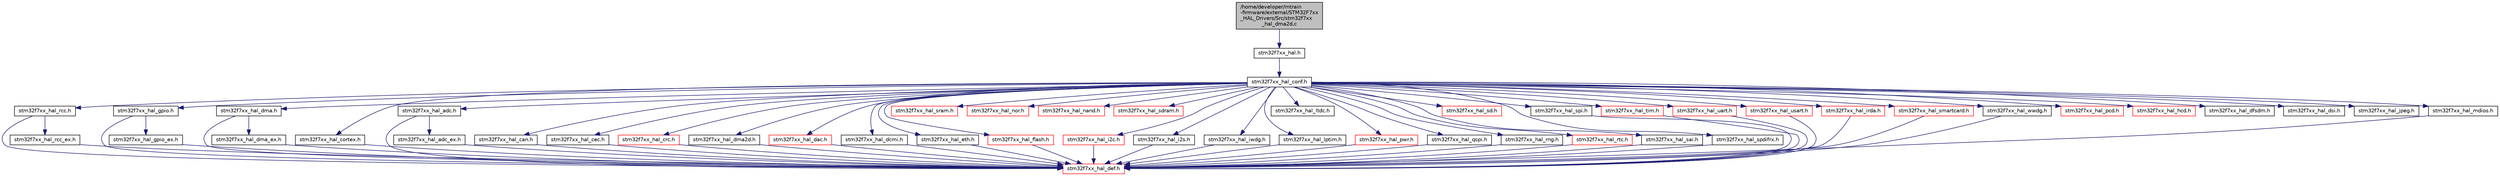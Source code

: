 digraph "/home/developer/mtrain-firmware/external/STM32F7xx_HAL_Drivers/Src/stm32f7xx_hal_dma2d.c"
{
  edge [fontname="Helvetica",fontsize="10",labelfontname="Helvetica",labelfontsize="10"];
  node [fontname="Helvetica",fontsize="10",shape=record];
  Node0 [label="/home/developer/mtrain\l-firmware/external/STM32F7xx\l_HAL_Drivers/Src/stm32f7xx\l_hal_dma2d.c",height=0.2,width=0.4,color="black", fillcolor="grey75", style="filled", fontcolor="black"];
  Node0 -> Node1 [color="midnightblue",fontsize="10",style="solid",fontname="Helvetica"];
  Node1 [label="stm32f7xx_hal.h",height=0.2,width=0.4,color="black", fillcolor="white", style="filled",URL="$stm32f7xx__hal_8h.html",tooltip="This file contains all the functions prototypes for the HAL module driver. "];
  Node1 -> Node2 [color="midnightblue",fontsize="10",style="solid",fontname="Helvetica"];
  Node2 [label="stm32f7xx_hal_conf.h",height=0.2,width=0.4,color="black", fillcolor="white", style="filled",URL="$stm32f7xx__hal__conf_8h.html",tooltip="HAL configuration file. "];
  Node2 -> Node3 [color="midnightblue",fontsize="10",style="solid",fontname="Helvetica"];
  Node3 [label="stm32f7xx_hal_rcc.h",height=0.2,width=0.4,color="black", fillcolor="white", style="filled",URL="$stm32f7xx__hal__rcc_8h.html",tooltip="Header file of RCC HAL module. "];
  Node3 -> Node4 [color="midnightblue",fontsize="10",style="solid",fontname="Helvetica"];
  Node4 [label="stm32f7xx_hal_def.h",height=0.2,width=0.4,color="red", fillcolor="white", style="filled",URL="$stm32f7xx__hal__def_8h.html",tooltip="This file contains HAL common defines, enumeration, macros and structures definitions. "];
  Node3 -> Node8 [color="midnightblue",fontsize="10",style="solid",fontname="Helvetica"];
  Node8 [label="stm32f7xx_hal_rcc_ex.h",height=0.2,width=0.4,color="black", fillcolor="white", style="filled",URL="$stm32f7xx__hal__rcc__ex_8h.html",tooltip="Header file of RCC HAL Extension module. "];
  Node8 -> Node4 [color="midnightblue",fontsize="10",style="solid",fontname="Helvetica"];
  Node2 -> Node9 [color="midnightblue",fontsize="10",style="solid",fontname="Helvetica"];
  Node9 [label="stm32f7xx_hal_gpio.h",height=0.2,width=0.4,color="black", fillcolor="white", style="filled",URL="$stm32f7xx__hal__gpio_8h.html",tooltip="Header file of GPIO HAL module. "];
  Node9 -> Node4 [color="midnightblue",fontsize="10",style="solid",fontname="Helvetica"];
  Node9 -> Node10 [color="midnightblue",fontsize="10",style="solid",fontname="Helvetica"];
  Node10 [label="stm32f7xx_hal_gpio_ex.h",height=0.2,width=0.4,color="black", fillcolor="white", style="filled",URL="$stm32f7xx__hal__gpio__ex_8h.html",tooltip="Header file of GPIO HAL Extension module. "];
  Node10 -> Node4 [color="midnightblue",fontsize="10",style="solid",fontname="Helvetica"];
  Node2 -> Node11 [color="midnightblue",fontsize="10",style="solid",fontname="Helvetica"];
  Node11 [label="stm32f7xx_hal_dma.h",height=0.2,width=0.4,color="black", fillcolor="white", style="filled",URL="$stm32f7xx__hal__dma_8h.html",tooltip="Header file of DMA HAL module. "];
  Node11 -> Node4 [color="midnightblue",fontsize="10",style="solid",fontname="Helvetica"];
  Node11 -> Node12 [color="midnightblue",fontsize="10",style="solid",fontname="Helvetica"];
  Node12 [label="stm32f7xx_hal_dma_ex.h",height=0.2,width=0.4,color="black", fillcolor="white", style="filled",URL="$stm32f7xx__hal__dma__ex_8h.html",tooltip="Header file of DMA HAL extension module. "];
  Node12 -> Node4 [color="midnightblue",fontsize="10",style="solid",fontname="Helvetica"];
  Node2 -> Node13 [color="midnightblue",fontsize="10",style="solid",fontname="Helvetica"];
  Node13 [label="stm32f7xx_hal_cortex.h",height=0.2,width=0.4,color="black", fillcolor="white", style="filled",URL="$stm32f7xx__hal__cortex_8h.html",tooltip="Header file of CORTEX HAL module. "];
  Node13 -> Node4 [color="midnightblue",fontsize="10",style="solid",fontname="Helvetica"];
  Node2 -> Node14 [color="midnightblue",fontsize="10",style="solid",fontname="Helvetica"];
  Node14 [label="stm32f7xx_hal_adc.h",height=0.2,width=0.4,color="black", fillcolor="white", style="filled",URL="$stm32f7xx__hal__adc_8h.html",tooltip="Header file of ADC HAL extension module. "];
  Node14 -> Node4 [color="midnightblue",fontsize="10",style="solid",fontname="Helvetica"];
  Node14 -> Node15 [color="midnightblue",fontsize="10",style="solid",fontname="Helvetica"];
  Node15 [label="stm32f7xx_hal_adc_ex.h",height=0.2,width=0.4,color="black", fillcolor="white", style="filled",URL="$stm32f7xx__hal__adc__ex_8h.html"];
  Node15 -> Node4 [color="midnightblue",fontsize="10",style="solid",fontname="Helvetica"];
  Node2 -> Node16 [color="midnightblue",fontsize="10",style="solid",fontname="Helvetica"];
  Node16 [label="stm32f7xx_hal_can.h",height=0.2,width=0.4,color="black", fillcolor="white", style="filled",URL="$stm32f7xx__hal__can_8h.html",tooltip="Header file of CAN HAL module. "];
  Node16 -> Node4 [color="midnightblue",fontsize="10",style="solid",fontname="Helvetica"];
  Node2 -> Node17 [color="midnightblue",fontsize="10",style="solid",fontname="Helvetica"];
  Node17 [label="stm32f7xx_hal_cec.h",height=0.2,width=0.4,color="black", fillcolor="white", style="filled",URL="$stm32f7xx__hal__cec_8h.html",tooltip="Header file of CEC HAL module. "];
  Node17 -> Node4 [color="midnightblue",fontsize="10",style="solid",fontname="Helvetica"];
  Node2 -> Node18 [color="midnightblue",fontsize="10",style="solid",fontname="Helvetica"];
  Node18 [label="stm32f7xx_hal_crc.h",height=0.2,width=0.4,color="red", fillcolor="white", style="filled",URL="$stm32f7xx__hal__crc_8h.html",tooltip="Header file of CRC HAL module. "];
  Node18 -> Node4 [color="midnightblue",fontsize="10",style="solid",fontname="Helvetica"];
  Node2 -> Node20 [color="midnightblue",fontsize="10",style="solid",fontname="Helvetica"];
  Node20 [label="stm32f7xx_hal_dma2d.h",height=0.2,width=0.4,color="black", fillcolor="white", style="filled",URL="$stm32f7xx__hal__dma2d_8h.html",tooltip="Header file of DMA2D HAL module. "];
  Node20 -> Node4 [color="midnightblue",fontsize="10",style="solid",fontname="Helvetica"];
  Node2 -> Node21 [color="midnightblue",fontsize="10",style="solid",fontname="Helvetica"];
  Node21 [label="stm32f7xx_hal_dac.h",height=0.2,width=0.4,color="red", fillcolor="white", style="filled",URL="$stm32f7xx__hal__dac_8h.html",tooltip="Header file of DAC HAL module. "];
  Node21 -> Node4 [color="midnightblue",fontsize="10",style="solid",fontname="Helvetica"];
  Node2 -> Node23 [color="midnightblue",fontsize="10",style="solid",fontname="Helvetica"];
  Node23 [label="stm32f7xx_hal_dcmi.h",height=0.2,width=0.4,color="black", fillcolor="white", style="filled",URL="$stm32f7xx__hal__dcmi_8h.html",tooltip="Header file of DCMI HAL module. "];
  Node23 -> Node4 [color="midnightblue",fontsize="10",style="solid",fontname="Helvetica"];
  Node2 -> Node24 [color="midnightblue",fontsize="10",style="solid",fontname="Helvetica"];
  Node24 [label="stm32f7xx_hal_eth.h",height=0.2,width=0.4,color="black", fillcolor="white", style="filled",URL="$stm32f7xx__hal__eth_8h.html",tooltip="Header file of ETH HAL module. "];
  Node24 -> Node4 [color="midnightblue",fontsize="10",style="solid",fontname="Helvetica"];
  Node2 -> Node25 [color="midnightblue",fontsize="10",style="solid",fontname="Helvetica"];
  Node25 [label="stm32f7xx_hal_flash.h",height=0.2,width=0.4,color="red", fillcolor="white", style="filled",URL="$stm32f7xx__hal__flash_8h.html",tooltip="Header file of FLASH HAL module. "];
  Node25 -> Node4 [color="midnightblue",fontsize="10",style="solid",fontname="Helvetica"];
  Node2 -> Node27 [color="midnightblue",fontsize="10",style="solid",fontname="Helvetica"];
  Node27 [label="stm32f7xx_hal_sram.h",height=0.2,width=0.4,color="red", fillcolor="white", style="filled",URL="$stm32f7xx__hal__sram_8h.html",tooltip="Header file of SRAM HAL module. "];
  Node2 -> Node29 [color="midnightblue",fontsize="10",style="solid",fontname="Helvetica"];
  Node29 [label="stm32f7xx_hal_nor.h",height=0.2,width=0.4,color="red", fillcolor="white", style="filled",URL="$stm32f7xx__hal__nor_8h.html",tooltip="Header file of NOR HAL module. "];
  Node2 -> Node30 [color="midnightblue",fontsize="10",style="solid",fontname="Helvetica"];
  Node30 [label="stm32f7xx_hal_nand.h",height=0.2,width=0.4,color="red", fillcolor="white", style="filled",URL="$stm32f7xx__hal__nand_8h.html",tooltip="Header file of NAND HAL module. "];
  Node2 -> Node31 [color="midnightblue",fontsize="10",style="solid",fontname="Helvetica"];
  Node31 [label="stm32f7xx_hal_sdram.h",height=0.2,width=0.4,color="red", fillcolor="white", style="filled",URL="$stm32f7xx__hal__sdram_8h.html",tooltip="Header file of SDRAM HAL module. "];
  Node2 -> Node32 [color="midnightblue",fontsize="10",style="solid",fontname="Helvetica"];
  Node32 [label="stm32f7xx_hal_i2c.h",height=0.2,width=0.4,color="red", fillcolor="white", style="filled",URL="$stm32f7xx__hal__i2c_8h.html",tooltip="Header file of I2C HAL module. "];
  Node32 -> Node4 [color="midnightblue",fontsize="10",style="solid",fontname="Helvetica"];
  Node2 -> Node34 [color="midnightblue",fontsize="10",style="solid",fontname="Helvetica"];
  Node34 [label="stm32f7xx_hal_i2s.h",height=0.2,width=0.4,color="black", fillcolor="white", style="filled",URL="$stm32f7xx__hal__i2s_8h.html",tooltip="Header file of I2S HAL module. "];
  Node34 -> Node4 [color="midnightblue",fontsize="10",style="solid",fontname="Helvetica"];
  Node2 -> Node35 [color="midnightblue",fontsize="10",style="solid",fontname="Helvetica"];
  Node35 [label="stm32f7xx_hal_iwdg.h",height=0.2,width=0.4,color="black", fillcolor="white", style="filled",URL="$stm32f7xx__hal__iwdg_8h.html",tooltip="Header file of IWDG HAL module. "];
  Node35 -> Node4 [color="midnightblue",fontsize="10",style="solid",fontname="Helvetica"];
  Node2 -> Node36 [color="midnightblue",fontsize="10",style="solid",fontname="Helvetica"];
  Node36 [label="stm32f7xx_hal_lptim.h",height=0.2,width=0.4,color="black", fillcolor="white", style="filled",URL="$stm32f7xx__hal__lptim_8h.html",tooltip="Header file of LPTIM HAL module. "];
  Node36 -> Node4 [color="midnightblue",fontsize="10",style="solid",fontname="Helvetica"];
  Node2 -> Node37 [color="midnightblue",fontsize="10",style="solid",fontname="Helvetica"];
  Node37 [label="stm32f7xx_hal_ltdc.h",height=0.2,width=0.4,color="black", fillcolor="white", style="filled",URL="$stm32f7xx__hal__ltdc_8h.html",tooltip="Header file of LTDC HAL module. "];
  Node2 -> Node38 [color="midnightblue",fontsize="10",style="solid",fontname="Helvetica"];
  Node38 [label="stm32f7xx_hal_pwr.h",height=0.2,width=0.4,color="red", fillcolor="white", style="filled",URL="$stm32f7xx__hal__pwr_8h.html",tooltip="Header file of PWR HAL module. "];
  Node38 -> Node4 [color="midnightblue",fontsize="10",style="solid",fontname="Helvetica"];
  Node2 -> Node40 [color="midnightblue",fontsize="10",style="solid",fontname="Helvetica"];
  Node40 [label="stm32f7xx_hal_qspi.h",height=0.2,width=0.4,color="black", fillcolor="white", style="filled",URL="$stm32f7xx__hal__qspi_8h.html",tooltip="Header file of QSPI HAL module. "];
  Node40 -> Node4 [color="midnightblue",fontsize="10",style="solid",fontname="Helvetica"];
  Node2 -> Node41 [color="midnightblue",fontsize="10",style="solid",fontname="Helvetica"];
  Node41 [label="stm32f7xx_hal_rng.h",height=0.2,width=0.4,color="black", fillcolor="white", style="filled",URL="$stm32f7xx__hal__rng_8h.html",tooltip="Header file of RNG HAL module. "];
  Node41 -> Node4 [color="midnightblue",fontsize="10",style="solid",fontname="Helvetica"];
  Node2 -> Node42 [color="midnightblue",fontsize="10",style="solid",fontname="Helvetica"];
  Node42 [label="stm32f7xx_hal_rtc.h",height=0.2,width=0.4,color="red", fillcolor="white", style="filled",URL="$stm32f7xx__hal__rtc_8h.html",tooltip="Header file of RTC HAL module. "];
  Node42 -> Node4 [color="midnightblue",fontsize="10",style="solid",fontname="Helvetica"];
  Node2 -> Node44 [color="midnightblue",fontsize="10",style="solid",fontname="Helvetica"];
  Node44 [label="stm32f7xx_hal_sai.h",height=0.2,width=0.4,color="black", fillcolor="white", style="filled",URL="$stm32f7xx__hal__sai_8h.html",tooltip="Header file of SAI HAL module. "];
  Node44 -> Node4 [color="midnightblue",fontsize="10",style="solid",fontname="Helvetica"];
  Node2 -> Node45 [color="midnightblue",fontsize="10",style="solid",fontname="Helvetica"];
  Node45 [label="stm32f7xx_hal_sd.h",height=0.2,width=0.4,color="red", fillcolor="white", style="filled",URL="$stm32f7xx__hal__sd_8h.html",tooltip="Header file of SD HAL module. "];
  Node2 -> Node47 [color="midnightblue",fontsize="10",style="solid",fontname="Helvetica"];
  Node47 [label="stm32f7xx_hal_spdifrx.h",height=0.2,width=0.4,color="black", fillcolor="white", style="filled",URL="$stm32f7xx__hal__spdifrx_8h.html",tooltip="Header file of SPDIFRX HAL module. "];
  Node47 -> Node4 [color="midnightblue",fontsize="10",style="solid",fontname="Helvetica"];
  Node2 -> Node48 [color="midnightblue",fontsize="10",style="solid",fontname="Helvetica"];
  Node48 [label="stm32f7xx_hal_spi.h",height=0.2,width=0.4,color="black", fillcolor="white", style="filled",URL="$stm32f7xx__hal__spi_8h.html",tooltip="Header file of SPI HAL module. "];
  Node48 -> Node4 [color="midnightblue",fontsize="10",style="solid",fontname="Helvetica"];
  Node2 -> Node49 [color="midnightblue",fontsize="10",style="solid",fontname="Helvetica"];
  Node49 [label="stm32f7xx_hal_tim.h",height=0.2,width=0.4,color="red", fillcolor="white", style="filled",URL="$stm32f7xx__hal__tim_8h.html",tooltip="Header file of TIM HAL module. "];
  Node49 -> Node4 [color="midnightblue",fontsize="10",style="solid",fontname="Helvetica"];
  Node2 -> Node51 [color="midnightblue",fontsize="10",style="solid",fontname="Helvetica"];
  Node51 [label="stm32f7xx_hal_uart.h",height=0.2,width=0.4,color="red", fillcolor="white", style="filled",URL="$stm32f7xx__hal__uart_8h.html",tooltip="Header file of UART HAL module. "];
  Node51 -> Node4 [color="midnightblue",fontsize="10",style="solid",fontname="Helvetica"];
  Node2 -> Node53 [color="midnightblue",fontsize="10",style="solid",fontname="Helvetica"];
  Node53 [label="stm32f7xx_hal_usart.h",height=0.2,width=0.4,color="red", fillcolor="white", style="filled",URL="$stm32f7xx__hal__usart_8h.html",tooltip="Header file of USART HAL module. "];
  Node53 -> Node4 [color="midnightblue",fontsize="10",style="solid",fontname="Helvetica"];
  Node2 -> Node55 [color="midnightblue",fontsize="10",style="solid",fontname="Helvetica"];
  Node55 [label="stm32f7xx_hal_irda.h",height=0.2,width=0.4,color="red", fillcolor="white", style="filled",URL="$stm32f7xx__hal__irda_8h.html",tooltip="Header file of IRDA HAL module. "];
  Node55 -> Node4 [color="midnightblue",fontsize="10",style="solid",fontname="Helvetica"];
  Node2 -> Node57 [color="midnightblue",fontsize="10",style="solid",fontname="Helvetica"];
  Node57 [label="stm32f7xx_hal_smartcard.h",height=0.2,width=0.4,color="red", fillcolor="white", style="filled",URL="$stm32f7xx__hal__smartcard_8h.html",tooltip="Header file of SMARTCARD HAL module. "];
  Node57 -> Node4 [color="midnightblue",fontsize="10",style="solid",fontname="Helvetica"];
  Node2 -> Node59 [color="midnightblue",fontsize="10",style="solid",fontname="Helvetica"];
  Node59 [label="stm32f7xx_hal_wwdg.h",height=0.2,width=0.4,color="black", fillcolor="white", style="filled",URL="$stm32f7xx__hal__wwdg_8h.html",tooltip="Header file of WWDG HAL module. "];
  Node59 -> Node4 [color="midnightblue",fontsize="10",style="solid",fontname="Helvetica"];
  Node2 -> Node60 [color="midnightblue",fontsize="10",style="solid",fontname="Helvetica"];
  Node60 [label="stm32f7xx_hal_pcd.h",height=0.2,width=0.4,color="red", fillcolor="white", style="filled",URL="$stm32f7xx__hal__pcd_8h.html",tooltip="Header file of PCD HAL module. "];
  Node2 -> Node63 [color="midnightblue",fontsize="10",style="solid",fontname="Helvetica"];
  Node63 [label="stm32f7xx_hal_hcd.h",height=0.2,width=0.4,color="red", fillcolor="white", style="filled",URL="$stm32f7xx__hal__hcd_8h.html",tooltip="Header file of HCD HAL module. "];
  Node2 -> Node64 [color="midnightblue",fontsize="10",style="solid",fontname="Helvetica"];
  Node64 [label="stm32f7xx_hal_dfsdm.h",height=0.2,width=0.4,color="black", fillcolor="white", style="filled",URL="$stm32f7xx__hal__dfsdm_8h.html",tooltip="Header file of DFSDM HAL module. "];
  Node2 -> Node65 [color="midnightblue",fontsize="10",style="solid",fontname="Helvetica"];
  Node65 [label="stm32f7xx_hal_dsi.h",height=0.2,width=0.4,color="black", fillcolor="white", style="filled",URL="$stm32f7xx__hal__dsi_8h.html",tooltip="Header file of DSI HAL module. "];
  Node2 -> Node66 [color="midnightblue",fontsize="10",style="solid",fontname="Helvetica"];
  Node66 [label="stm32f7xx_hal_jpeg.h",height=0.2,width=0.4,color="black", fillcolor="white", style="filled",URL="$stm32f7xx__hal__jpeg_8h.html",tooltip="Header file of JPEG HAL module. "];
  Node2 -> Node67 [color="midnightblue",fontsize="10",style="solid",fontname="Helvetica"];
  Node67 [label="stm32f7xx_hal_mdios.h",height=0.2,width=0.4,color="black", fillcolor="white", style="filled",URL="$stm32f7xx__hal__mdios_8h.html",tooltip="Header file of MDIOS HAL module. "];
  Node67 -> Node4 [color="midnightblue",fontsize="10",style="solid",fontname="Helvetica"];
}
